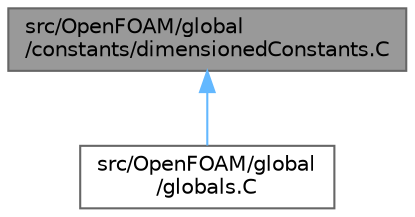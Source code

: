 digraph "src/OpenFOAM/global/constants/dimensionedConstants.C"
{
 // LATEX_PDF_SIZE
  bgcolor="transparent";
  edge [fontname=Helvetica,fontsize=10,labelfontname=Helvetica,labelfontsize=10];
  node [fontname=Helvetica,fontsize=10,shape=box,height=0.2,width=0.4];
  Node1 [id="Node000001",label="src/OpenFOAM/global\l/constants/dimensionedConstants.C",height=0.2,width=0.4,color="gray40", fillcolor="grey60", style="filled", fontcolor="black",tooltip=" "];
  Node1 -> Node2 [id="edge1_Node000001_Node000002",dir="back",color="steelblue1",style="solid",tooltip=" "];
  Node2 [id="Node000002",label="src/OpenFOAM/global\l/globals.C",height=0.2,width=0.4,color="grey40", fillcolor="white", style="filled",URL="$globals_8C.html",tooltip="Define the globals used in the OpenFOAM library. It is important that these are constructed in the ap..."];
}
